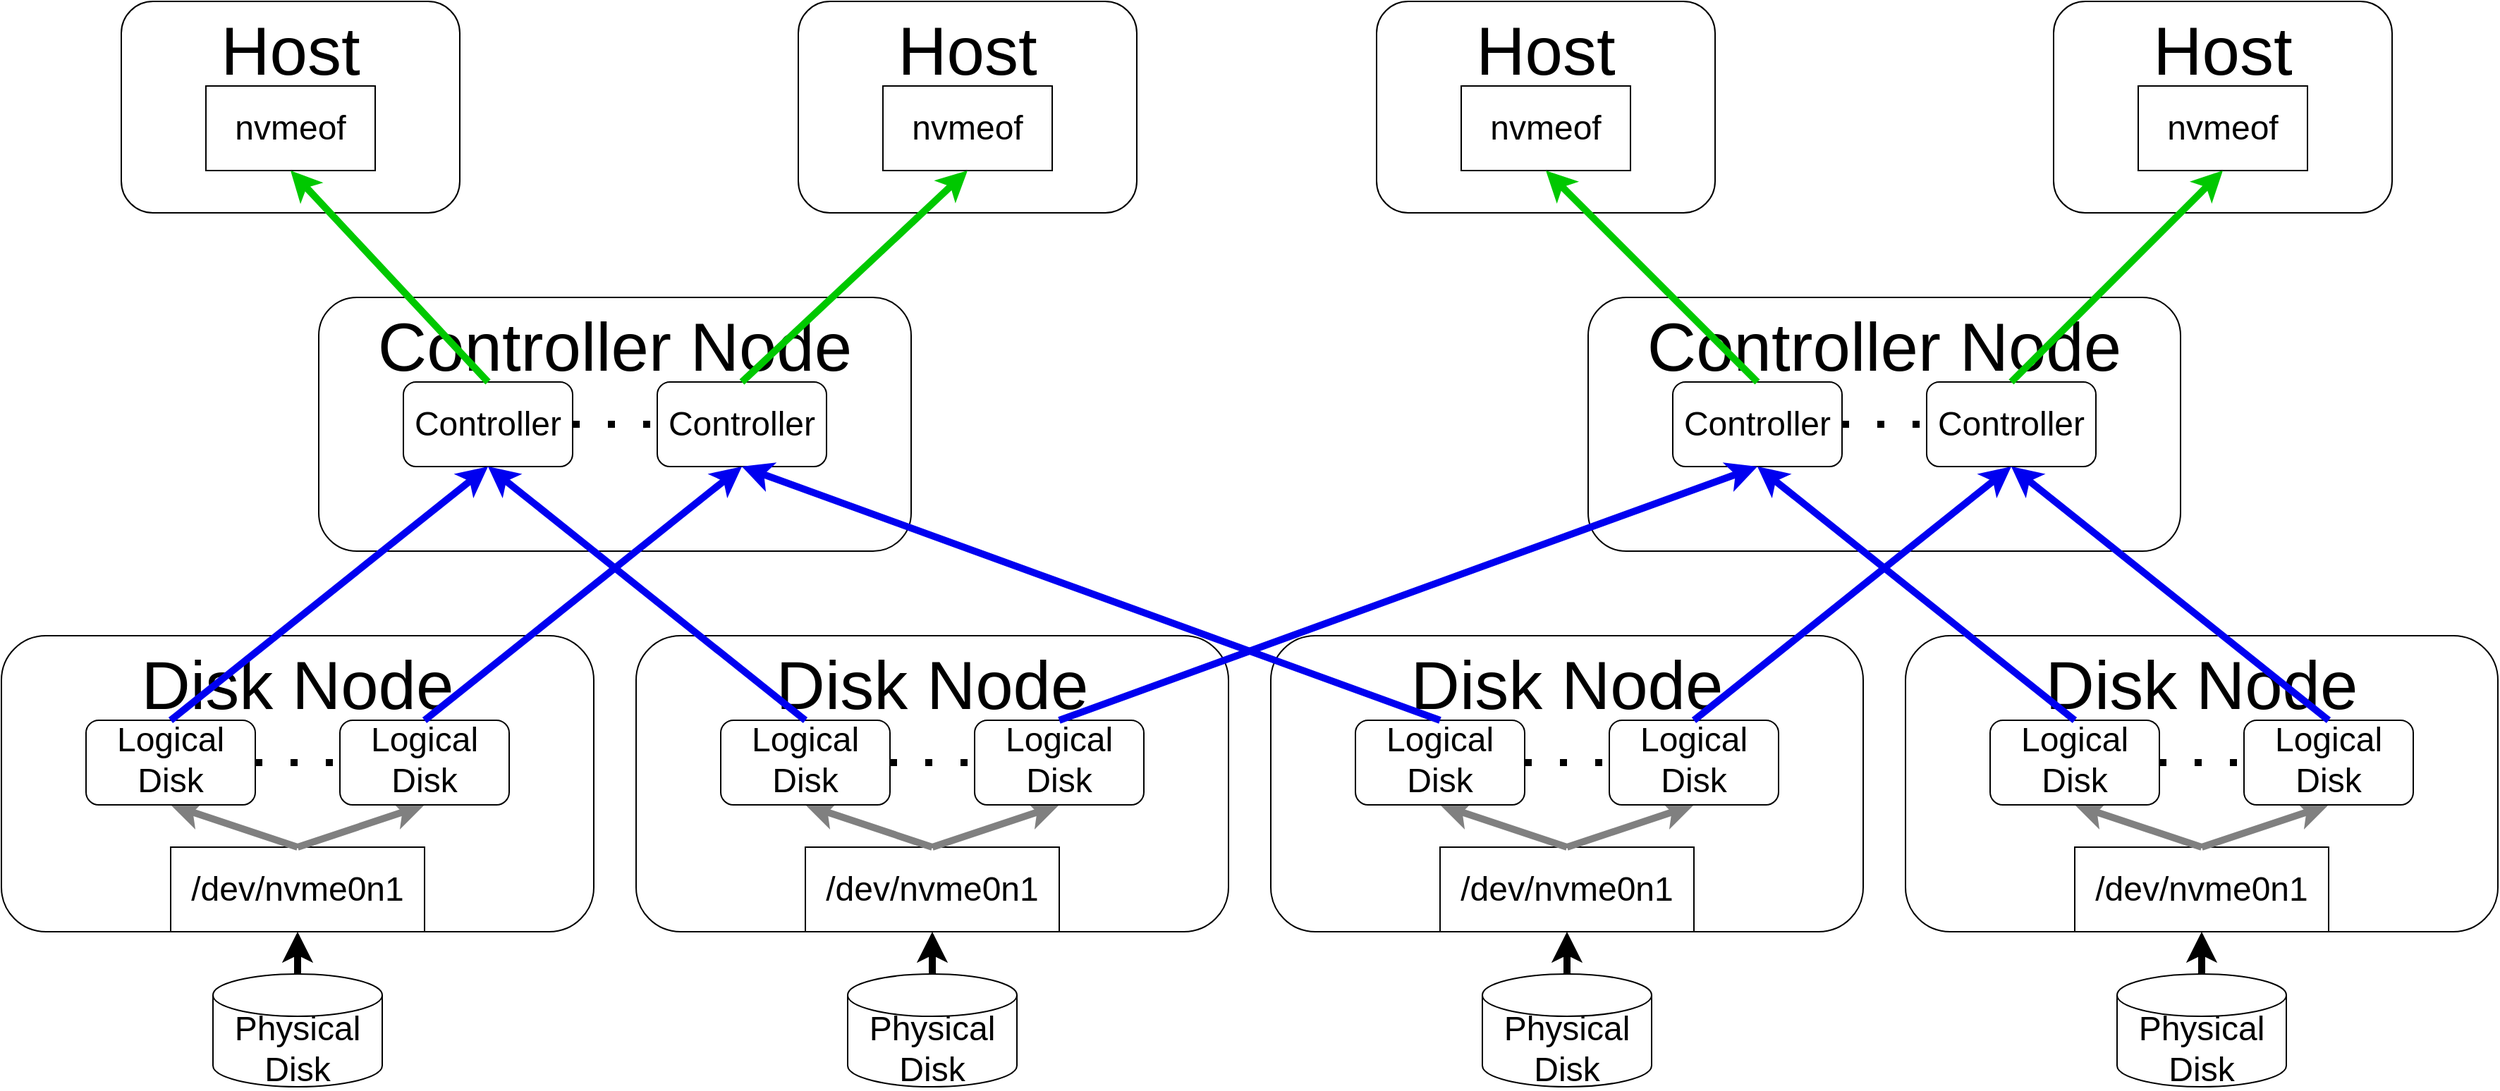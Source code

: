<mxfile version="23.1.5" type="device">
  <diagram name="Page-1" id="okQUsLcCIn6qNMJXYvbM">
    <mxGraphModel dx="4580" dy="1203" grid="1" gridSize="10" guides="1" tooltips="1" connect="1" arrows="1" fold="1" page="1" pageScale="1" pageWidth="850" pageHeight="1100" math="0" shadow="0">
      <root>
        <mxCell id="0" />
        <mxCell id="1" parent="0" />
        <mxCell id="1oog33LeQx-Wt4bM4erJ-16" value="&lt;font style=&quot;font-size: 48px;&quot;&gt;Controller Node&lt;/font&gt;" style="rounded=1;whiteSpace=wrap;html=1;verticalAlign=top;" parent="1" vertex="1">
          <mxGeometry x="-1270" y="390" width="420" height="180" as="geometry" />
        </mxCell>
        <mxCell id="1oog33LeQx-Wt4bM4erJ-14" value="&lt;font style=&quot;font-size: 24px;&quot;&gt;Controller&lt;/font&gt;" style="rounded=1;whiteSpace=wrap;html=1;verticalAlign=middle;" parent="1" vertex="1">
          <mxGeometry x="-1210" y="450" width="120" height="60" as="geometry" />
        </mxCell>
        <mxCell id="0VppsKLyr3tMA3nW60oo-5" value="&lt;font style=&quot;font-size: 48px;&quot;&gt;Host&lt;/font&gt;" style="rounded=1;whiteSpace=wrap;html=1;verticalAlign=top;" parent="1" vertex="1">
          <mxGeometry x="-1410" y="180" width="240" height="150" as="geometry" />
        </mxCell>
        <mxCell id="0VppsKLyr3tMA3nW60oo-6" value="&lt;font style=&quot;font-size: 24px;&quot;&gt;nvmeof&lt;br&gt;&lt;/font&gt;" style="rounded=0;whiteSpace=wrap;html=1;" parent="1" vertex="1">
          <mxGeometry x="-1350" y="240" width="120" height="60" as="geometry" />
        </mxCell>
        <mxCell id="CMu3Gh7YvbsZgN_vGiJ3-20" value="&lt;font style=&quot;font-size: 48px;&quot;&gt;Disk Node&lt;/font&gt;" style="rounded=1;whiteSpace=wrap;html=1;verticalAlign=top;" parent="1" vertex="1">
          <mxGeometry x="-1495" y="630" width="420" height="210" as="geometry" />
        </mxCell>
        <mxCell id="CMu3Gh7YvbsZgN_vGiJ3-22" value="&lt;font style=&quot;font-size: 24px;&quot;&gt;Physical&lt;br&gt;Disk&lt;/font&gt;" style="shape=cylinder3;whiteSpace=wrap;html=1;boundedLbl=1;backgroundOutline=1;size=15;" parent="1" vertex="1">
          <mxGeometry x="-1345" y="870" width="120" height="80" as="geometry" />
        </mxCell>
        <mxCell id="CMu3Gh7YvbsZgN_vGiJ3-33" value="&lt;font style=&quot;font-size: 24px;&quot;&gt;/dev/nvme0n1&lt;/font&gt;" style="rounded=0;whiteSpace=wrap;html=1;" parent="1" vertex="1">
          <mxGeometry x="-1375" y="780" width="180" height="60" as="geometry" />
        </mxCell>
        <mxCell id="CMu3Gh7YvbsZgN_vGiJ3-34" value="" style="endArrow=classic;html=1;rounded=0;strokeWidth=5;strokeColor=#808080;exitX=0.5;exitY=0;exitDx=0;exitDy=0;entryX=0.5;entryY=1;entryDx=0;entryDy=0;" parent="1" source="CMu3Gh7YvbsZgN_vGiJ3-33" target="al-yUs3DC9owC33cyneI-1" edge="1">
          <mxGeometry width="50" height="50" relative="1" as="geometry">
            <mxPoint x="45" y="800" as="sourcePoint" />
            <mxPoint x="45" y="710" as="targetPoint" />
          </mxGeometry>
        </mxCell>
        <mxCell id="CMu3Gh7YvbsZgN_vGiJ3-21" value="" style="endArrow=classic;html=1;rounded=0;strokeWidth=5;strokeColor=#000000;exitX=0.5;exitY=0;exitDx=0;exitDy=0;exitPerimeter=0;entryX=0.5;entryY=1;entryDx=0;entryDy=0;" parent="1" source="CMu3Gh7YvbsZgN_vGiJ3-22" target="CMu3Gh7YvbsZgN_vGiJ3-33" edge="1">
          <mxGeometry width="50" height="50" relative="1" as="geometry">
            <mxPoint x="-965" y="1190" as="sourcePoint" />
            <mxPoint x="-915" y="1140" as="targetPoint" />
          </mxGeometry>
        </mxCell>
        <mxCell id="1oog33LeQx-Wt4bM4erJ-12" value="" style="endArrow=classic;html=1;rounded=0;strokeWidth=5;strokeColor=#808080;exitX=0.5;exitY=0;exitDx=0;exitDy=0;entryX=0.5;entryY=1;entryDx=0;entryDy=0;" parent="1" source="CMu3Gh7YvbsZgN_vGiJ3-33" target="CMu3Gh7YvbsZgN_vGiJ3-24" edge="1">
          <mxGeometry width="50" height="50" relative="1" as="geometry">
            <mxPoint x="-585" y="790" as="sourcePoint" />
            <mxPoint x="-585" y="700" as="targetPoint" />
          </mxGeometry>
        </mxCell>
        <mxCell id="CMu3Gh7YvbsZgN_vGiJ3-24" value="&lt;font style=&quot;font-size: 24px;&quot;&gt;Logical Disk&lt;/font&gt;" style="rounded=1;whiteSpace=wrap;html=1;verticalAlign=bottom;container=0;" parent="1" vertex="1">
          <mxGeometry x="-1435" y="690" width="120" height="60" as="geometry" />
        </mxCell>
        <mxCell id="al-yUs3DC9owC33cyneI-1" value="&lt;font style=&quot;font-size: 24px;&quot;&gt;Logical Disk&lt;/font&gt;" style="rounded=1;whiteSpace=wrap;html=1;verticalAlign=bottom;container=0;" vertex="1" parent="1">
          <mxGeometry x="-1255" y="690" width="120" height="60" as="geometry" />
        </mxCell>
        <mxCell id="al-yUs3DC9owC33cyneI-2" value="" style="endArrow=none;dashed=1;html=1;dashPattern=1 4;strokeWidth=5;rounded=0;exitX=1;exitY=0.5;exitDx=0;exitDy=0;entryX=1;entryY=0.5;entryDx=0;entryDy=0;" edge="1" parent="1">
          <mxGeometry width="50" height="50" relative="1" as="geometry">
            <mxPoint x="-1255" y="720" as="sourcePoint" />
            <mxPoint x="-1255" y="720" as="targetPoint" />
          </mxGeometry>
        </mxCell>
        <mxCell id="al-yUs3DC9owC33cyneI-5" value="" style="endArrow=none;dashed=1;html=1;dashPattern=1 4;strokeWidth=5;rounded=0;exitX=1;exitY=0.5;exitDx=0;exitDy=0;entryX=1;entryY=0.5;entryDx=0;entryDy=0;" edge="1" parent="1" source="CMu3Gh7YvbsZgN_vGiJ3-24">
          <mxGeometry width="50" height="50" relative="1" as="geometry">
            <mxPoint x="-1315" y="720" as="sourcePoint" />
            <mxPoint x="-1255" y="720" as="targetPoint" />
          </mxGeometry>
        </mxCell>
        <mxCell id="al-yUs3DC9owC33cyneI-8" value="&lt;font style=&quot;font-size: 48px;&quot;&gt;Disk Node&lt;/font&gt;" style="rounded=1;whiteSpace=wrap;html=1;verticalAlign=top;" vertex="1" parent="1">
          <mxGeometry x="-1045" y="630" width="420" height="210" as="geometry" />
        </mxCell>
        <mxCell id="al-yUs3DC9owC33cyneI-9" value="&lt;font style=&quot;font-size: 24px;&quot;&gt;Physical&lt;br&gt;Disk&lt;/font&gt;" style="shape=cylinder3;whiteSpace=wrap;html=1;boundedLbl=1;backgroundOutline=1;size=15;" vertex="1" parent="1">
          <mxGeometry x="-895" y="870" width="120" height="80" as="geometry" />
        </mxCell>
        <mxCell id="al-yUs3DC9owC33cyneI-10" value="&lt;font style=&quot;font-size: 24px;&quot;&gt;/dev/nvme0n1&lt;/font&gt;" style="rounded=0;whiteSpace=wrap;html=1;" vertex="1" parent="1">
          <mxGeometry x="-925" y="780" width="180" height="60" as="geometry" />
        </mxCell>
        <mxCell id="al-yUs3DC9owC33cyneI-11" value="" style="endArrow=classic;html=1;rounded=0;strokeWidth=5;strokeColor=#808080;exitX=0.5;exitY=0;exitDx=0;exitDy=0;entryX=0.5;entryY=1;entryDx=0;entryDy=0;" edge="1" parent="1" source="al-yUs3DC9owC33cyneI-10" target="al-yUs3DC9owC33cyneI-15">
          <mxGeometry width="50" height="50" relative="1" as="geometry">
            <mxPoint x="495" y="800" as="sourcePoint" />
            <mxPoint x="495" y="710" as="targetPoint" />
          </mxGeometry>
        </mxCell>
        <mxCell id="al-yUs3DC9owC33cyneI-12" value="" style="endArrow=classic;html=1;rounded=0;strokeWidth=5;strokeColor=#000000;exitX=0.5;exitY=0;exitDx=0;exitDy=0;exitPerimeter=0;entryX=0.5;entryY=1;entryDx=0;entryDy=0;" edge="1" parent="1" source="al-yUs3DC9owC33cyneI-9" target="al-yUs3DC9owC33cyneI-10">
          <mxGeometry width="50" height="50" relative="1" as="geometry">
            <mxPoint x="-515" y="1190" as="sourcePoint" />
            <mxPoint x="-465" y="1140" as="targetPoint" />
          </mxGeometry>
        </mxCell>
        <mxCell id="al-yUs3DC9owC33cyneI-13" value="" style="endArrow=classic;html=1;rounded=0;strokeWidth=5;strokeColor=#808080;exitX=0.5;exitY=0;exitDx=0;exitDy=0;entryX=0.5;entryY=1;entryDx=0;entryDy=0;" edge="1" parent="1" source="al-yUs3DC9owC33cyneI-10" target="al-yUs3DC9owC33cyneI-14">
          <mxGeometry width="50" height="50" relative="1" as="geometry">
            <mxPoint x="-135" y="790" as="sourcePoint" />
            <mxPoint x="-135" y="700" as="targetPoint" />
          </mxGeometry>
        </mxCell>
        <mxCell id="al-yUs3DC9owC33cyneI-14" value="&lt;font style=&quot;font-size: 24px;&quot;&gt;Logical Disk&lt;/font&gt;" style="rounded=1;whiteSpace=wrap;html=1;verticalAlign=bottom;container=0;" vertex="1" parent="1">
          <mxGeometry x="-985" y="690" width="120" height="60" as="geometry" />
        </mxCell>
        <mxCell id="al-yUs3DC9owC33cyneI-15" value="&lt;font style=&quot;font-size: 24px;&quot;&gt;Logical Disk&lt;/font&gt;" style="rounded=1;whiteSpace=wrap;html=1;verticalAlign=bottom;container=0;" vertex="1" parent="1">
          <mxGeometry x="-805" y="690" width="120" height="60" as="geometry" />
        </mxCell>
        <mxCell id="al-yUs3DC9owC33cyneI-16" value="" style="endArrow=none;dashed=1;html=1;dashPattern=1 4;strokeWidth=5;rounded=0;exitX=1;exitY=0.5;exitDx=0;exitDy=0;entryX=1;entryY=0.5;entryDx=0;entryDy=0;" edge="1" parent="1">
          <mxGeometry width="50" height="50" relative="1" as="geometry">
            <mxPoint x="-805" y="720" as="sourcePoint" />
            <mxPoint x="-805" y="720" as="targetPoint" />
          </mxGeometry>
        </mxCell>
        <mxCell id="al-yUs3DC9owC33cyneI-17" value="" style="endArrow=none;dashed=1;html=1;dashPattern=1 4;strokeWidth=5;rounded=0;exitX=1;exitY=0.5;exitDx=0;exitDy=0;entryX=1;entryY=0.5;entryDx=0;entryDy=0;" edge="1" parent="1" source="al-yUs3DC9owC33cyneI-14">
          <mxGeometry width="50" height="50" relative="1" as="geometry">
            <mxPoint x="-865" y="720" as="sourcePoint" />
            <mxPoint x="-805" y="720" as="targetPoint" />
          </mxGeometry>
        </mxCell>
        <mxCell id="al-yUs3DC9owC33cyneI-18" value="&lt;font style=&quot;font-size: 48px;&quot;&gt;Disk Node&lt;/font&gt;" style="rounded=1;whiteSpace=wrap;html=1;verticalAlign=top;" vertex="1" parent="1">
          <mxGeometry x="-595" y="630" width="420" height="210" as="geometry" />
        </mxCell>
        <mxCell id="al-yUs3DC9owC33cyneI-19" value="&lt;font style=&quot;font-size: 24px;&quot;&gt;Physical&lt;br&gt;Disk&lt;/font&gt;" style="shape=cylinder3;whiteSpace=wrap;html=1;boundedLbl=1;backgroundOutline=1;size=15;" vertex="1" parent="1">
          <mxGeometry x="-445" y="870" width="120" height="80" as="geometry" />
        </mxCell>
        <mxCell id="al-yUs3DC9owC33cyneI-20" value="&lt;font style=&quot;font-size: 24px;&quot;&gt;/dev/nvme0n1&lt;/font&gt;" style="rounded=0;whiteSpace=wrap;html=1;" vertex="1" parent="1">
          <mxGeometry x="-475" y="780" width="180" height="60" as="geometry" />
        </mxCell>
        <mxCell id="al-yUs3DC9owC33cyneI-21" value="" style="endArrow=classic;html=1;rounded=0;strokeWidth=5;strokeColor=#808080;exitX=0.5;exitY=0;exitDx=0;exitDy=0;entryX=0.5;entryY=1;entryDx=0;entryDy=0;" edge="1" parent="1" source="al-yUs3DC9owC33cyneI-20" target="al-yUs3DC9owC33cyneI-25">
          <mxGeometry width="50" height="50" relative="1" as="geometry">
            <mxPoint x="945" y="800" as="sourcePoint" />
            <mxPoint x="945" y="710" as="targetPoint" />
          </mxGeometry>
        </mxCell>
        <mxCell id="al-yUs3DC9owC33cyneI-22" value="" style="endArrow=classic;html=1;rounded=0;strokeWidth=5;strokeColor=#000000;exitX=0.5;exitY=0;exitDx=0;exitDy=0;exitPerimeter=0;entryX=0.5;entryY=1;entryDx=0;entryDy=0;" edge="1" parent="1" source="al-yUs3DC9owC33cyneI-19" target="al-yUs3DC9owC33cyneI-20">
          <mxGeometry width="50" height="50" relative="1" as="geometry">
            <mxPoint x="-65" y="1190" as="sourcePoint" />
            <mxPoint x="-15" y="1140" as="targetPoint" />
          </mxGeometry>
        </mxCell>
        <mxCell id="al-yUs3DC9owC33cyneI-23" value="" style="endArrow=classic;html=1;rounded=0;strokeWidth=5;strokeColor=#808080;exitX=0.5;exitY=0;exitDx=0;exitDy=0;entryX=0.5;entryY=1;entryDx=0;entryDy=0;" edge="1" parent="1" source="al-yUs3DC9owC33cyneI-20" target="al-yUs3DC9owC33cyneI-24">
          <mxGeometry width="50" height="50" relative="1" as="geometry">
            <mxPoint x="315" y="790" as="sourcePoint" />
            <mxPoint x="315" y="700" as="targetPoint" />
          </mxGeometry>
        </mxCell>
        <mxCell id="al-yUs3DC9owC33cyneI-24" value="&lt;font style=&quot;font-size: 24px;&quot;&gt;Logical Disk&lt;/font&gt;" style="rounded=1;whiteSpace=wrap;html=1;verticalAlign=bottom;container=0;" vertex="1" parent="1">
          <mxGeometry x="-535" y="690" width="120" height="60" as="geometry" />
        </mxCell>
        <mxCell id="al-yUs3DC9owC33cyneI-25" value="&lt;font style=&quot;font-size: 24px;&quot;&gt;Logical Disk&lt;/font&gt;" style="rounded=1;whiteSpace=wrap;html=1;verticalAlign=bottom;container=0;" vertex="1" parent="1">
          <mxGeometry x="-355" y="690" width="120" height="60" as="geometry" />
        </mxCell>
        <mxCell id="al-yUs3DC9owC33cyneI-26" value="" style="endArrow=none;dashed=1;html=1;dashPattern=1 4;strokeWidth=5;rounded=0;exitX=1;exitY=0.5;exitDx=0;exitDy=0;entryX=1;entryY=0.5;entryDx=0;entryDy=0;" edge="1" parent="1">
          <mxGeometry width="50" height="50" relative="1" as="geometry">
            <mxPoint x="-355" y="720" as="sourcePoint" />
            <mxPoint x="-355" y="720" as="targetPoint" />
          </mxGeometry>
        </mxCell>
        <mxCell id="al-yUs3DC9owC33cyneI-27" value="" style="endArrow=none;dashed=1;html=1;dashPattern=1 4;strokeWidth=5;rounded=0;exitX=1;exitY=0.5;exitDx=0;exitDy=0;entryX=1;entryY=0.5;entryDx=0;entryDy=0;" edge="1" parent="1" source="al-yUs3DC9owC33cyneI-24">
          <mxGeometry width="50" height="50" relative="1" as="geometry">
            <mxPoint x="-415" y="720" as="sourcePoint" />
            <mxPoint x="-355" y="720" as="targetPoint" />
          </mxGeometry>
        </mxCell>
        <mxCell id="al-yUs3DC9owC33cyneI-28" value="" style="endArrow=none;dashed=1;html=1;dashPattern=1 4;strokeWidth=5;rounded=0;exitX=1;exitY=0.5;exitDx=0;exitDy=0;entryX=0;entryY=0.5;entryDx=0;entryDy=0;" edge="1" parent="1" source="1oog33LeQx-Wt4bM4erJ-14" target="al-yUs3DC9owC33cyneI-29">
          <mxGeometry width="50" height="50" relative="1" as="geometry">
            <mxPoint x="-690" y="610" as="sourcePoint" />
            <mxPoint x="-630" y="610" as="targetPoint" />
          </mxGeometry>
        </mxCell>
        <mxCell id="al-yUs3DC9owC33cyneI-29" value="&lt;font style=&quot;font-size: 24px;&quot;&gt;Controller&lt;/font&gt;" style="rounded=1;whiteSpace=wrap;html=1;verticalAlign=middle;" vertex="1" parent="1">
          <mxGeometry x="-1030" y="450" width="120" height="60" as="geometry" />
        </mxCell>
        <mxCell id="al-yUs3DC9owC33cyneI-35" value="&lt;font style=&quot;font-size: 48px;&quot;&gt;Controller Node&lt;/font&gt;" style="rounded=1;whiteSpace=wrap;html=1;verticalAlign=top;" vertex="1" parent="1">
          <mxGeometry x="-370" y="390" width="420" height="180" as="geometry" />
        </mxCell>
        <mxCell id="al-yUs3DC9owC33cyneI-36" value="&lt;font style=&quot;font-size: 24px;&quot;&gt;Controller&lt;/font&gt;" style="rounded=1;whiteSpace=wrap;html=1;verticalAlign=middle;" vertex="1" parent="1">
          <mxGeometry x="-310" y="450" width="120" height="60" as="geometry" />
        </mxCell>
        <mxCell id="al-yUs3DC9owC33cyneI-37" value="" style="endArrow=none;dashed=1;html=1;dashPattern=1 4;strokeWidth=5;rounded=0;exitX=1;exitY=0.5;exitDx=0;exitDy=0;entryX=0;entryY=0.5;entryDx=0;entryDy=0;" edge="1" parent="1" source="al-yUs3DC9owC33cyneI-36" target="al-yUs3DC9owC33cyneI-38">
          <mxGeometry width="50" height="50" relative="1" as="geometry">
            <mxPoint x="210" y="610" as="sourcePoint" />
            <mxPoint x="270" y="610" as="targetPoint" />
          </mxGeometry>
        </mxCell>
        <mxCell id="al-yUs3DC9owC33cyneI-38" value="&lt;font style=&quot;font-size: 24px;&quot;&gt;Controller&lt;/font&gt;" style="rounded=1;whiteSpace=wrap;html=1;verticalAlign=middle;" vertex="1" parent="1">
          <mxGeometry x="-130" y="450" width="120" height="60" as="geometry" />
        </mxCell>
        <mxCell id="1oog33LeQx-Wt4bM4erJ-20" value="" style="endArrow=classic;html=1;rounded=0;strokeWidth=5;strokeColor=#0000f0;exitX=0.5;exitY=0;exitDx=0;exitDy=0;entryX=0.5;entryY=1;entryDx=0;entryDy=0;" parent="1" source="CMu3Gh7YvbsZgN_vGiJ3-24" target="1oog33LeQx-Wt4bM4erJ-14" edge="1">
          <mxGeometry width="50" height="50" relative="1" as="geometry">
            <mxPoint x="150" y="560" as="sourcePoint" />
            <mxPoint x="30" y="300" as="targetPoint" />
          </mxGeometry>
        </mxCell>
        <mxCell id="al-yUs3DC9owC33cyneI-43" value="" style="endArrow=classic;html=1;rounded=0;strokeWidth=5;strokeColor=#0000f0;exitX=0.5;exitY=0;exitDx=0;exitDy=0;entryX=0.5;entryY=1;entryDx=0;entryDy=0;" edge="1" parent="1" source="al-yUs3DC9owC33cyneI-14" target="1oog33LeQx-Wt4bM4erJ-14">
          <mxGeometry width="50" height="50" relative="1" as="geometry">
            <mxPoint x="-40" y="800" as="sourcePoint" />
            <mxPoint x="80" y="540" as="targetPoint" />
          </mxGeometry>
        </mxCell>
        <mxCell id="al-yUs3DC9owC33cyneI-44" value="&lt;font style=&quot;font-size: 48px;&quot;&gt;Disk Node&lt;/font&gt;" style="rounded=1;whiteSpace=wrap;html=1;verticalAlign=top;" vertex="1" parent="1">
          <mxGeometry x="-145" y="630" width="420" height="210" as="geometry" />
        </mxCell>
        <mxCell id="al-yUs3DC9owC33cyneI-45" value="&lt;font style=&quot;font-size: 24px;&quot;&gt;Physical&lt;br&gt;Disk&lt;/font&gt;" style="shape=cylinder3;whiteSpace=wrap;html=1;boundedLbl=1;backgroundOutline=1;size=15;" vertex="1" parent="1">
          <mxGeometry x="5" y="870" width="120" height="80" as="geometry" />
        </mxCell>
        <mxCell id="al-yUs3DC9owC33cyneI-46" value="&lt;font style=&quot;font-size: 24px;&quot;&gt;/dev/nvme0n1&lt;/font&gt;" style="rounded=0;whiteSpace=wrap;html=1;" vertex="1" parent="1">
          <mxGeometry x="-25" y="780" width="180" height="60" as="geometry" />
        </mxCell>
        <mxCell id="al-yUs3DC9owC33cyneI-47" value="" style="endArrow=classic;html=1;rounded=0;strokeWidth=5;strokeColor=#808080;exitX=0.5;exitY=0;exitDx=0;exitDy=0;entryX=0.5;entryY=1;entryDx=0;entryDy=0;" edge="1" parent="1" source="al-yUs3DC9owC33cyneI-46" target="al-yUs3DC9owC33cyneI-51">
          <mxGeometry width="50" height="50" relative="1" as="geometry">
            <mxPoint x="1395" y="800" as="sourcePoint" />
            <mxPoint x="1395" y="710" as="targetPoint" />
          </mxGeometry>
        </mxCell>
        <mxCell id="al-yUs3DC9owC33cyneI-48" value="" style="endArrow=classic;html=1;rounded=0;strokeWidth=5;strokeColor=#000000;exitX=0.5;exitY=0;exitDx=0;exitDy=0;exitPerimeter=0;entryX=0.5;entryY=1;entryDx=0;entryDy=0;" edge="1" parent="1" source="al-yUs3DC9owC33cyneI-45" target="al-yUs3DC9owC33cyneI-46">
          <mxGeometry width="50" height="50" relative="1" as="geometry">
            <mxPoint x="385" y="1190" as="sourcePoint" />
            <mxPoint x="435" y="1140" as="targetPoint" />
          </mxGeometry>
        </mxCell>
        <mxCell id="al-yUs3DC9owC33cyneI-49" value="" style="endArrow=classic;html=1;rounded=0;strokeWidth=5;strokeColor=#808080;exitX=0.5;exitY=0;exitDx=0;exitDy=0;entryX=0.5;entryY=1;entryDx=0;entryDy=0;" edge="1" parent="1" source="al-yUs3DC9owC33cyneI-46" target="al-yUs3DC9owC33cyneI-50">
          <mxGeometry width="50" height="50" relative="1" as="geometry">
            <mxPoint x="765" y="790" as="sourcePoint" />
            <mxPoint x="765" y="700" as="targetPoint" />
          </mxGeometry>
        </mxCell>
        <mxCell id="al-yUs3DC9owC33cyneI-50" value="&lt;font style=&quot;font-size: 24px;&quot;&gt;Logical Disk&lt;/font&gt;" style="rounded=1;whiteSpace=wrap;html=1;verticalAlign=bottom;container=0;" vertex="1" parent="1">
          <mxGeometry x="-85" y="690" width="120" height="60" as="geometry" />
        </mxCell>
        <mxCell id="al-yUs3DC9owC33cyneI-51" value="&lt;font style=&quot;font-size: 24px;&quot;&gt;Logical Disk&lt;/font&gt;" style="rounded=1;whiteSpace=wrap;html=1;verticalAlign=bottom;container=0;" vertex="1" parent="1">
          <mxGeometry x="95" y="690" width="120" height="60" as="geometry" />
        </mxCell>
        <mxCell id="al-yUs3DC9owC33cyneI-52" value="" style="endArrow=none;dashed=1;html=1;dashPattern=1 4;strokeWidth=5;rounded=0;exitX=1;exitY=0.5;exitDx=0;exitDy=0;entryX=1;entryY=0.5;entryDx=0;entryDy=0;" edge="1" parent="1">
          <mxGeometry width="50" height="50" relative="1" as="geometry">
            <mxPoint x="95" y="720" as="sourcePoint" />
            <mxPoint x="95" y="720" as="targetPoint" />
          </mxGeometry>
        </mxCell>
        <mxCell id="al-yUs3DC9owC33cyneI-53" value="" style="endArrow=none;dashed=1;html=1;dashPattern=1 4;strokeWidth=5;rounded=0;exitX=1;exitY=0.5;exitDx=0;exitDy=0;entryX=1;entryY=0.5;entryDx=0;entryDy=0;" edge="1" parent="1" source="al-yUs3DC9owC33cyneI-50">
          <mxGeometry width="50" height="50" relative="1" as="geometry">
            <mxPoint x="35" y="720" as="sourcePoint" />
            <mxPoint x="95" y="720" as="targetPoint" />
          </mxGeometry>
        </mxCell>
        <mxCell id="al-yUs3DC9owC33cyneI-54" value="" style="endArrow=classic;html=1;rounded=0;strokeWidth=5;strokeColor=#0000f0;exitX=0.5;exitY=0;exitDx=0;exitDy=0;entryX=0.5;entryY=1;entryDx=0;entryDy=0;" edge="1" parent="1" source="al-yUs3DC9owC33cyneI-50" target="al-yUs3DC9owC33cyneI-36">
          <mxGeometry width="50" height="50" relative="1" as="geometry">
            <mxPoint x="435" y="690" as="sourcePoint" />
            <mxPoint x="555" y="430" as="targetPoint" />
          </mxGeometry>
        </mxCell>
        <mxCell id="al-yUs3DC9owC33cyneI-55" value="" style="endArrow=classic;html=1;rounded=0;strokeWidth=5;strokeColor=#0000f0;exitX=0.5;exitY=0;exitDx=0;exitDy=0;entryX=0.5;entryY=1;entryDx=0;entryDy=0;" edge="1" parent="1" source="al-yUs3DC9owC33cyneI-15" target="al-yUs3DC9owC33cyneI-36">
          <mxGeometry width="50" height="50" relative="1" as="geometry">
            <mxPoint x="445" y="700" as="sourcePoint" />
            <mxPoint x="565" y="440" as="targetPoint" />
          </mxGeometry>
        </mxCell>
        <mxCell id="al-yUs3DC9owC33cyneI-56" value="" style="endArrow=classic;html=1;rounded=0;strokeWidth=5;strokeColor=#0000f0;exitX=0.5;exitY=0;exitDx=0;exitDy=0;entryX=0.5;entryY=1;entryDx=0;entryDy=0;" edge="1" parent="1" source="al-yUs3DC9owC33cyneI-1" target="al-yUs3DC9owC33cyneI-29">
          <mxGeometry width="50" height="50" relative="1" as="geometry">
            <mxPoint x="455" y="710" as="sourcePoint" />
            <mxPoint x="575" y="450" as="targetPoint" />
          </mxGeometry>
        </mxCell>
        <mxCell id="al-yUs3DC9owC33cyneI-57" value="" style="endArrow=classic;html=1;rounded=0;strokeWidth=5;strokeColor=#0000f0;exitX=0.5;exitY=0;exitDx=0;exitDy=0;entryX=0.5;entryY=1;entryDx=0;entryDy=0;" edge="1" parent="1" source="al-yUs3DC9owC33cyneI-24" target="al-yUs3DC9owC33cyneI-29">
          <mxGeometry width="50" height="50" relative="1" as="geometry">
            <mxPoint x="465" y="720" as="sourcePoint" />
            <mxPoint x="585" y="460" as="targetPoint" />
          </mxGeometry>
        </mxCell>
        <mxCell id="al-yUs3DC9owC33cyneI-58" value="" style="endArrow=classic;html=1;rounded=0;strokeWidth=5;strokeColor=#0000f0;exitX=0.5;exitY=0;exitDx=0;exitDy=0;" edge="1" parent="1" source="al-yUs3DC9owC33cyneI-25">
          <mxGeometry width="50" height="50" relative="1" as="geometry">
            <mxPoint x="475" y="730" as="sourcePoint" />
            <mxPoint x="-70" y="510" as="targetPoint" />
          </mxGeometry>
        </mxCell>
        <mxCell id="al-yUs3DC9owC33cyneI-59" value="" style="endArrow=classic;html=1;rounded=0;strokeWidth=5;strokeColor=#0000f0;exitX=0.5;exitY=0;exitDx=0;exitDy=0;entryX=0.5;entryY=1;entryDx=0;entryDy=0;" edge="1" parent="1" source="al-yUs3DC9owC33cyneI-51" target="al-yUs3DC9owC33cyneI-38">
          <mxGeometry width="50" height="50" relative="1" as="geometry">
            <mxPoint x="485" y="740" as="sourcePoint" />
            <mxPoint x="605" y="480" as="targetPoint" />
          </mxGeometry>
        </mxCell>
        <mxCell id="al-yUs3DC9owC33cyneI-60" value="&lt;font style=&quot;font-size: 48px;&quot;&gt;Host&lt;/font&gt;" style="rounded=1;whiteSpace=wrap;html=1;verticalAlign=top;" vertex="1" parent="1">
          <mxGeometry x="-40" y="180" width="240" height="150" as="geometry" />
        </mxCell>
        <mxCell id="al-yUs3DC9owC33cyneI-61" value="&lt;font style=&quot;font-size: 24px;&quot;&gt;nvmeof&lt;br&gt;&lt;/font&gt;" style="rounded=0;whiteSpace=wrap;html=1;" vertex="1" parent="1">
          <mxGeometry x="20" y="240" width="120" height="60" as="geometry" />
        </mxCell>
        <mxCell id="al-yUs3DC9owC33cyneI-62" value="&lt;font style=&quot;font-size: 48px;&quot;&gt;Host&lt;/font&gt;" style="rounded=1;whiteSpace=wrap;html=1;verticalAlign=top;" vertex="1" parent="1">
          <mxGeometry x="-930" y="180" width="240" height="150" as="geometry" />
        </mxCell>
        <mxCell id="al-yUs3DC9owC33cyneI-63" value="&lt;font style=&quot;font-size: 24px;&quot;&gt;nvmeof&lt;br&gt;&lt;/font&gt;" style="rounded=0;whiteSpace=wrap;html=1;" vertex="1" parent="1">
          <mxGeometry x="-870" y="240" width="120" height="60" as="geometry" />
        </mxCell>
        <mxCell id="al-yUs3DC9owC33cyneI-64" value="&lt;font style=&quot;font-size: 48px;&quot;&gt;Host&lt;/font&gt;" style="rounded=1;whiteSpace=wrap;html=1;verticalAlign=top;" vertex="1" parent="1">
          <mxGeometry x="-520" y="180" width="240" height="150" as="geometry" />
        </mxCell>
        <mxCell id="al-yUs3DC9owC33cyneI-65" value="&lt;font style=&quot;font-size: 24px;&quot;&gt;nvmeof&lt;br&gt;&lt;/font&gt;" style="rounded=0;whiteSpace=wrap;html=1;" vertex="1" parent="1">
          <mxGeometry x="-460" y="240" width="120" height="60" as="geometry" />
        </mxCell>
        <mxCell id="al-yUs3DC9owC33cyneI-68" value="" style="endArrow=classic;html=1;rounded=0;strokeWidth=5;strokeColor=#00c800;exitX=0.5;exitY=0;exitDx=0;exitDy=0;entryX=0.5;entryY=1;entryDx=0;entryDy=0;" edge="1" parent="1" source="al-yUs3DC9owC33cyneI-36" target="al-yUs3DC9owC33cyneI-65">
          <mxGeometry width="50" height="50" relative="1" as="geometry">
            <mxPoint x="-200" y="90" as="sourcePoint" />
            <mxPoint x="-200" y="-30" as="targetPoint" />
          </mxGeometry>
        </mxCell>
        <mxCell id="al-yUs3DC9owC33cyneI-69" value="" style="endArrow=classic;html=1;rounded=0;strokeWidth=5;strokeColor=#00c800;exitX=0.5;exitY=0;exitDx=0;exitDy=0;entryX=0.5;entryY=1;entryDx=0;entryDy=0;" edge="1" parent="1" source="al-yUs3DC9owC33cyneI-29" target="al-yUs3DC9owC33cyneI-63">
          <mxGeometry width="50" height="50" relative="1" as="geometry">
            <mxPoint x="-190" y="100" as="sourcePoint" />
            <mxPoint x="-190" y="-20" as="targetPoint" />
          </mxGeometry>
        </mxCell>
        <mxCell id="al-yUs3DC9owC33cyneI-70" value="" style="endArrow=classic;html=1;rounded=0;strokeWidth=5;strokeColor=#00c800;exitX=0.5;exitY=0;exitDx=0;exitDy=0;entryX=0.5;entryY=1;entryDx=0;entryDy=0;" edge="1" parent="1" source="1oog33LeQx-Wt4bM4erJ-14" target="0VppsKLyr3tMA3nW60oo-6">
          <mxGeometry width="50" height="50" relative="1" as="geometry">
            <mxPoint x="-180" y="110" as="sourcePoint" />
            <mxPoint x="-180" y="-10" as="targetPoint" />
          </mxGeometry>
        </mxCell>
        <mxCell id="1oog33LeQx-Wt4bM4erJ-27" value="" style="endArrow=classic;html=1;rounded=0;strokeWidth=5;strokeColor=#00c800;exitX=0.5;exitY=0;exitDx=0;exitDy=0;entryX=0.5;entryY=1;entryDx=0;entryDy=0;" parent="1" source="al-yUs3DC9owC33cyneI-38" target="al-yUs3DC9owC33cyneI-61" edge="1">
          <mxGeometry width="50" height="50" relative="1" as="geometry">
            <mxPoint x="-210" y="80" as="sourcePoint" />
            <mxPoint x="-210" y="-40" as="targetPoint" />
          </mxGeometry>
        </mxCell>
      </root>
    </mxGraphModel>
  </diagram>
</mxfile>
